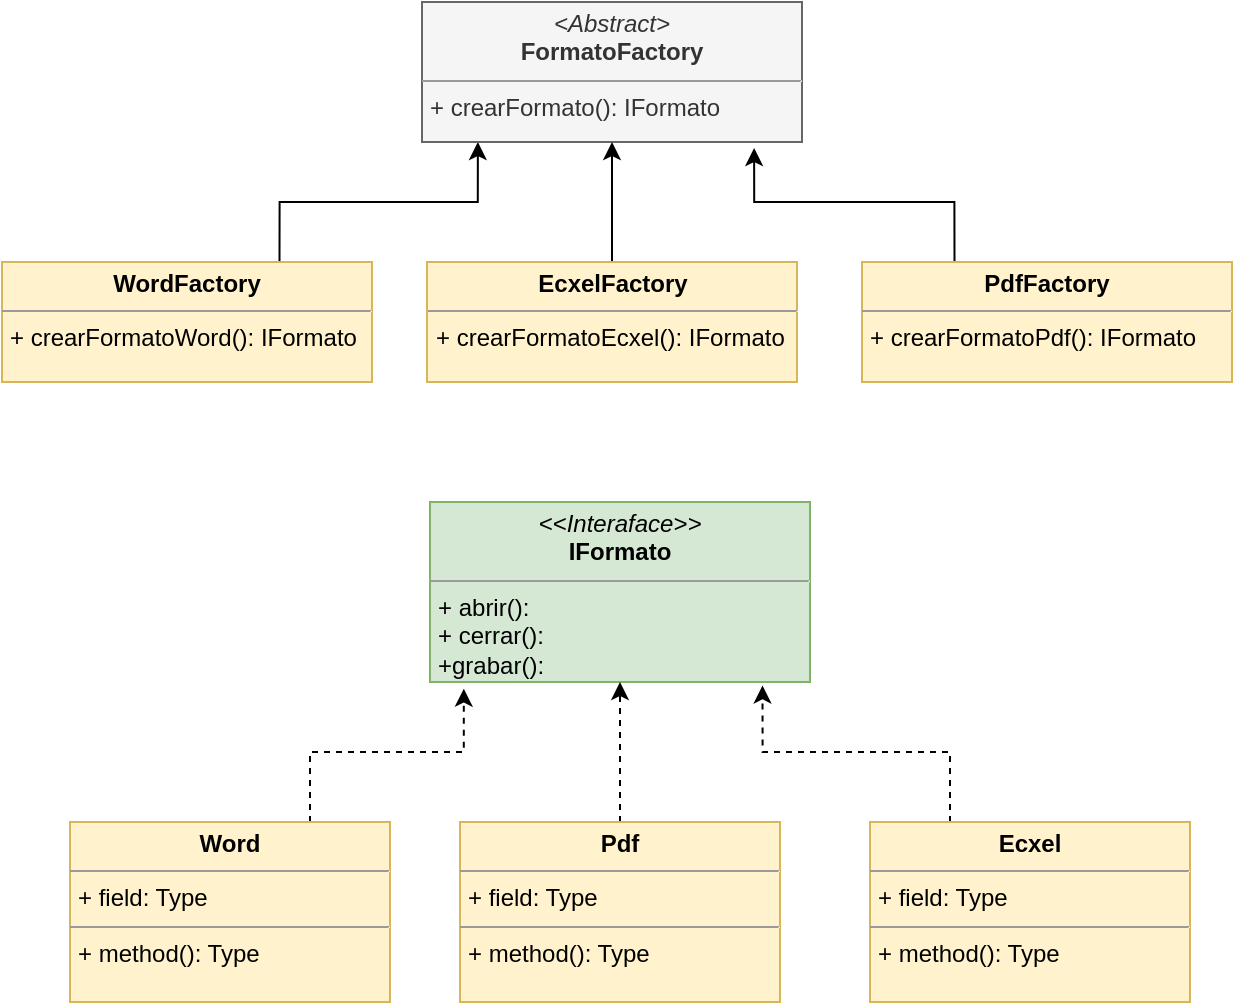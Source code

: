 <mxfile version="13.6.2" type="device"><diagram id="bD11jasM9rr_jw9Ey2yd" name="Page-1"><mxGraphModel dx="862" dy="510" grid="1" gridSize="10" guides="1" tooltips="1" connect="1" arrows="1" fold="1" page="1" pageScale="1" pageWidth="827" pageHeight="1169" math="0" shadow="0"><root><mxCell id="0"/><mxCell id="1" parent="0"/><mxCell id="8zkLopffHuU4VX-EaU1j-1" value="&lt;p style=&quot;margin: 0px ; margin-top: 4px ; text-align: center&quot;&gt;&lt;i&gt;&amp;lt;&amp;lt;Interaface&amp;gt;&amp;gt;&lt;/i&gt;&lt;br&gt;&lt;b&gt;IFormato&lt;/b&gt;&lt;/p&gt;&lt;hr size=&quot;1&quot;&gt;&lt;p style=&quot;margin: 0px ; margin-left: 4px&quot;&gt;&lt;span&gt;+ abrir():&amp;nbsp;&lt;/span&gt;&lt;/p&gt;&lt;p style=&quot;margin: 0px ; margin-left: 4px&quot;&gt;&lt;span&gt;+ cerrar():&lt;/span&gt;&lt;/p&gt;&lt;p style=&quot;margin: 0px ; margin-left: 4px&quot;&gt;+grabar():&amp;nbsp;&lt;/p&gt;" style="verticalAlign=top;align=left;overflow=fill;fontSize=12;fontFamily=Helvetica;html=1;fillColor=#d5e8d4;strokeColor=#82b366;" vertex="1" parent="1"><mxGeometry x="314" y="280" width="190" height="90" as="geometry"/></mxCell><mxCell id="8zkLopffHuU4VX-EaU1j-18" style="edgeStyle=orthogonalEdgeStyle;rounded=0;orthogonalLoop=1;jettySize=auto;html=1;exitX=0.75;exitY=0;exitDx=0;exitDy=0;entryX=0.089;entryY=1.037;entryDx=0;entryDy=0;entryPerimeter=0;dashed=1;" edge="1" parent="1" source="8zkLopffHuU4VX-EaU1j-6" target="8zkLopffHuU4VX-EaU1j-1"><mxGeometry relative="1" as="geometry"/></mxCell><mxCell id="8zkLopffHuU4VX-EaU1j-6" value="&lt;p style=&quot;margin: 0px ; margin-top: 4px ; text-align: center&quot;&gt;&lt;b&gt;Word&lt;/b&gt;&lt;/p&gt;&lt;hr size=&quot;1&quot;&gt;&lt;p style=&quot;margin: 0px ; margin-left: 4px&quot;&gt;+ field: Type&lt;/p&gt;&lt;hr size=&quot;1&quot;&gt;&lt;p style=&quot;margin: 0px ; margin-left: 4px&quot;&gt;+ method(): Type&lt;/p&gt;" style="verticalAlign=top;align=left;overflow=fill;fontSize=12;fontFamily=Helvetica;html=1;fillColor=#fff2cc;strokeColor=#d6b656;" vertex="1" parent="1"><mxGeometry x="134" y="440" width="160" height="90" as="geometry"/></mxCell><mxCell id="8zkLopffHuU4VX-EaU1j-19" style="edgeStyle=orthogonalEdgeStyle;rounded=0;orthogonalLoop=1;jettySize=auto;html=1;exitX=0.5;exitY=0;exitDx=0;exitDy=0;entryX=0.5;entryY=1;entryDx=0;entryDy=0;dashed=1;" edge="1" parent="1" source="8zkLopffHuU4VX-EaU1j-7" target="8zkLopffHuU4VX-EaU1j-1"><mxGeometry relative="1" as="geometry"/></mxCell><mxCell id="8zkLopffHuU4VX-EaU1j-7" value="&lt;p style=&quot;margin: 0px ; margin-top: 4px ; text-align: center&quot;&gt;&lt;b&gt;Pdf&lt;/b&gt;&lt;/p&gt;&lt;hr size=&quot;1&quot;&gt;&lt;p style=&quot;margin: 0px ; margin-left: 4px&quot;&gt;+ field: Type&lt;/p&gt;&lt;hr size=&quot;1&quot;&gt;&lt;p style=&quot;margin: 0px ; margin-left: 4px&quot;&gt;+ method(): Type&lt;/p&gt;" style="verticalAlign=top;align=left;overflow=fill;fontSize=12;fontFamily=Helvetica;html=1;fillColor=#fff2cc;strokeColor=#d6b656;" vertex="1" parent="1"><mxGeometry x="329" y="440" width="160" height="90" as="geometry"/></mxCell><mxCell id="8zkLopffHuU4VX-EaU1j-20" style="edgeStyle=orthogonalEdgeStyle;rounded=0;orthogonalLoop=1;jettySize=auto;html=1;exitX=0.25;exitY=0;exitDx=0;exitDy=0;entryX=0.875;entryY=1.019;entryDx=0;entryDy=0;entryPerimeter=0;dashed=1;" edge="1" parent="1" source="8zkLopffHuU4VX-EaU1j-8" target="8zkLopffHuU4VX-EaU1j-1"><mxGeometry relative="1" as="geometry"/></mxCell><mxCell id="8zkLopffHuU4VX-EaU1j-8" value="&lt;p style=&quot;margin: 0px ; margin-top: 4px ; text-align: center&quot;&gt;&lt;b&gt;Ecxel&lt;/b&gt;&lt;/p&gt;&lt;hr size=&quot;1&quot;&gt;&lt;p style=&quot;margin: 0px ; margin-left: 4px&quot;&gt;+ field: Type&lt;/p&gt;&lt;hr size=&quot;1&quot;&gt;&lt;p style=&quot;margin: 0px ; margin-left: 4px&quot;&gt;+ method(): Type&lt;/p&gt;" style="verticalAlign=top;align=left;overflow=fill;fontSize=12;fontFamily=Helvetica;html=1;fillColor=#fff2cc;strokeColor=#d6b656;" vertex="1" parent="1"><mxGeometry x="534" y="440" width="160" height="90" as="geometry"/></mxCell><mxCell id="8zkLopffHuU4VX-EaU1j-26" style="edgeStyle=orthogonalEdgeStyle;rounded=0;orthogonalLoop=1;jettySize=auto;html=1;exitX=0.75;exitY=0;exitDx=0;exitDy=0;entryX=0.147;entryY=1;entryDx=0;entryDy=0;entryPerimeter=0;" edge="1" parent="1" source="8zkLopffHuU4VX-EaU1j-12" target="8zkLopffHuU4VX-EaU1j-21"><mxGeometry relative="1" as="geometry"/></mxCell><mxCell id="8zkLopffHuU4VX-EaU1j-12" value="&lt;p style=&quot;margin: 0px ; margin-top: 4px ; text-align: center&quot;&gt;&lt;b&gt;WordFactory&lt;/b&gt;&lt;/p&gt;&lt;hr size=&quot;1&quot;&gt;&lt;p style=&quot;margin: 0px ; margin-left: 4px&quot;&gt;&lt;span&gt;+ crearFormatoWord(): IFormato&lt;/span&gt;&lt;/p&gt;" style="verticalAlign=top;align=left;overflow=fill;fontSize=12;fontFamily=Helvetica;html=1;fillColor=#fff2cc;strokeColor=#d6b656;" vertex="1" parent="1"><mxGeometry x="100" y="160" width="185" height="60" as="geometry"/></mxCell><mxCell id="8zkLopffHuU4VX-EaU1j-21" value="&lt;p style=&quot;margin: 0px ; margin-top: 4px ; text-align: center&quot;&gt;&lt;i&gt;&amp;lt;Abstract&amp;gt;&lt;/i&gt;&lt;br&gt;&lt;b&gt;FormatoFactory&lt;/b&gt;&lt;/p&gt;&lt;hr size=&quot;1&quot;&gt;&lt;p style=&quot;margin: 0px ; margin-left: 4px&quot;&gt;&lt;span&gt;+ crearFormato(): IFormato&lt;/span&gt;&lt;/p&gt;" style="verticalAlign=top;align=left;overflow=fill;fontSize=12;fontFamily=Helvetica;html=1;fillColor=#f5f5f5;strokeColor=#666666;fontColor=#333333;" vertex="1" parent="1"><mxGeometry x="310" y="30" width="190" height="70" as="geometry"/></mxCell><mxCell id="8zkLopffHuU4VX-EaU1j-25" style="edgeStyle=orthogonalEdgeStyle;rounded=0;orthogonalLoop=1;jettySize=auto;html=1;exitX=0.5;exitY=0;exitDx=0;exitDy=0;entryX=0.5;entryY=1;entryDx=0;entryDy=0;" edge="1" parent="1" source="8zkLopffHuU4VX-EaU1j-22" target="8zkLopffHuU4VX-EaU1j-21"><mxGeometry relative="1" as="geometry"/></mxCell><mxCell id="8zkLopffHuU4VX-EaU1j-22" value="&lt;p style=&quot;margin: 0px ; margin-top: 4px ; text-align: center&quot;&gt;&lt;b&gt;EcxelFactory&lt;/b&gt;&lt;/p&gt;&lt;hr size=&quot;1&quot;&gt;&lt;p style=&quot;margin: 0px ; margin-left: 4px&quot;&gt;&lt;span&gt;+ crearFormatoEcxel(): IFormato&lt;/span&gt;&lt;/p&gt;" style="verticalAlign=top;align=left;overflow=fill;fontSize=12;fontFamily=Helvetica;html=1;fillColor=#fff2cc;strokeColor=#d6b656;" vertex="1" parent="1"><mxGeometry x="312.5" y="160" width="185" height="60" as="geometry"/></mxCell><mxCell id="8zkLopffHuU4VX-EaU1j-24" style="edgeStyle=orthogonalEdgeStyle;rounded=0;orthogonalLoop=1;jettySize=auto;html=1;exitX=0.25;exitY=0;exitDx=0;exitDy=0;entryX=0.874;entryY=1.043;entryDx=0;entryDy=0;entryPerimeter=0;" edge="1" parent="1" source="8zkLopffHuU4VX-EaU1j-23" target="8zkLopffHuU4VX-EaU1j-21"><mxGeometry relative="1" as="geometry"/></mxCell><mxCell id="8zkLopffHuU4VX-EaU1j-23" value="&lt;p style=&quot;margin: 0px ; margin-top: 4px ; text-align: center&quot;&gt;&lt;b&gt;PdfFactory&lt;/b&gt;&lt;/p&gt;&lt;hr size=&quot;1&quot;&gt;&lt;p style=&quot;margin: 0px ; margin-left: 4px&quot;&gt;&lt;span&gt;+ crearFormatoPdf(): IFormato&lt;/span&gt;&lt;/p&gt;" style="verticalAlign=top;align=left;overflow=fill;fontSize=12;fontFamily=Helvetica;html=1;fillColor=#fff2cc;strokeColor=#d6b656;" vertex="1" parent="1"><mxGeometry x="530" y="160" width="185" height="60" as="geometry"/></mxCell></root></mxGraphModel></diagram></mxfile>